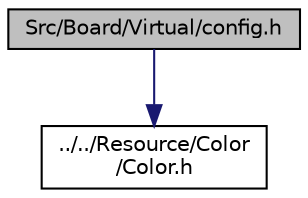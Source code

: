 digraph "Src/Board/Virtual/config.h"
{
 // LATEX_PDF_SIZE
  edge [fontname="Helvetica",fontsize="10",labelfontname="Helvetica",labelfontsize="10"];
  node [fontname="Helvetica",fontsize="10",shape=record];
  Node1 [label="Src/Board/Virtual/config.h",height=0.2,width=0.4,color="black", fillcolor="grey75", style="filled", fontcolor="black",tooltip="Board specific configuration."];
  Node1 -> Node2 [color="midnightblue",fontsize="10",style="solid",fontname="Helvetica"];
  Node2 [label="../../Resource/Color\l/Color.h",height=0.2,width=0.4,color="black", fillcolor="white", style="filled",URL="$Color_8h.html",tooltip=" "];
}
